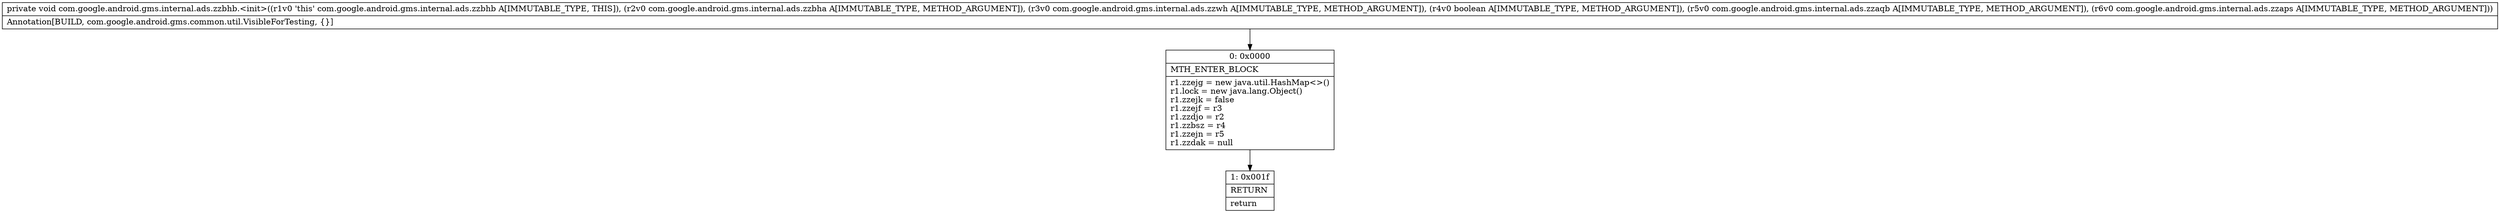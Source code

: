 digraph "CFG forcom.google.android.gms.internal.ads.zzbhb.\<init\>(Lcom\/google\/android\/gms\/internal\/ads\/zzbha;Lcom\/google\/android\/gms\/internal\/ads\/zzwh;ZLcom\/google\/android\/gms\/internal\/ads\/zzaqb;Lcom\/google\/android\/gms\/internal\/ads\/zzaps;)V" {
Node_0 [shape=record,label="{0\:\ 0x0000|MTH_ENTER_BLOCK\l|r1.zzejg = new java.util.HashMap\<\>()\lr1.lock = new java.lang.Object()\lr1.zzejk = false\lr1.zzejf = r3\lr1.zzdjo = r2\lr1.zzbsz = r4\lr1.zzejn = r5\lr1.zzdak = null\l}"];
Node_1 [shape=record,label="{1\:\ 0x001f|RETURN\l|return\l}"];
MethodNode[shape=record,label="{private void com.google.android.gms.internal.ads.zzbhb.\<init\>((r1v0 'this' com.google.android.gms.internal.ads.zzbhb A[IMMUTABLE_TYPE, THIS]), (r2v0 com.google.android.gms.internal.ads.zzbha A[IMMUTABLE_TYPE, METHOD_ARGUMENT]), (r3v0 com.google.android.gms.internal.ads.zzwh A[IMMUTABLE_TYPE, METHOD_ARGUMENT]), (r4v0 boolean A[IMMUTABLE_TYPE, METHOD_ARGUMENT]), (r5v0 com.google.android.gms.internal.ads.zzaqb A[IMMUTABLE_TYPE, METHOD_ARGUMENT]), (r6v0 com.google.android.gms.internal.ads.zzaps A[IMMUTABLE_TYPE, METHOD_ARGUMENT]))  | Annotation[BUILD, com.google.android.gms.common.util.VisibleForTesting, \{\}]\l}"];
MethodNode -> Node_0;
Node_0 -> Node_1;
}

